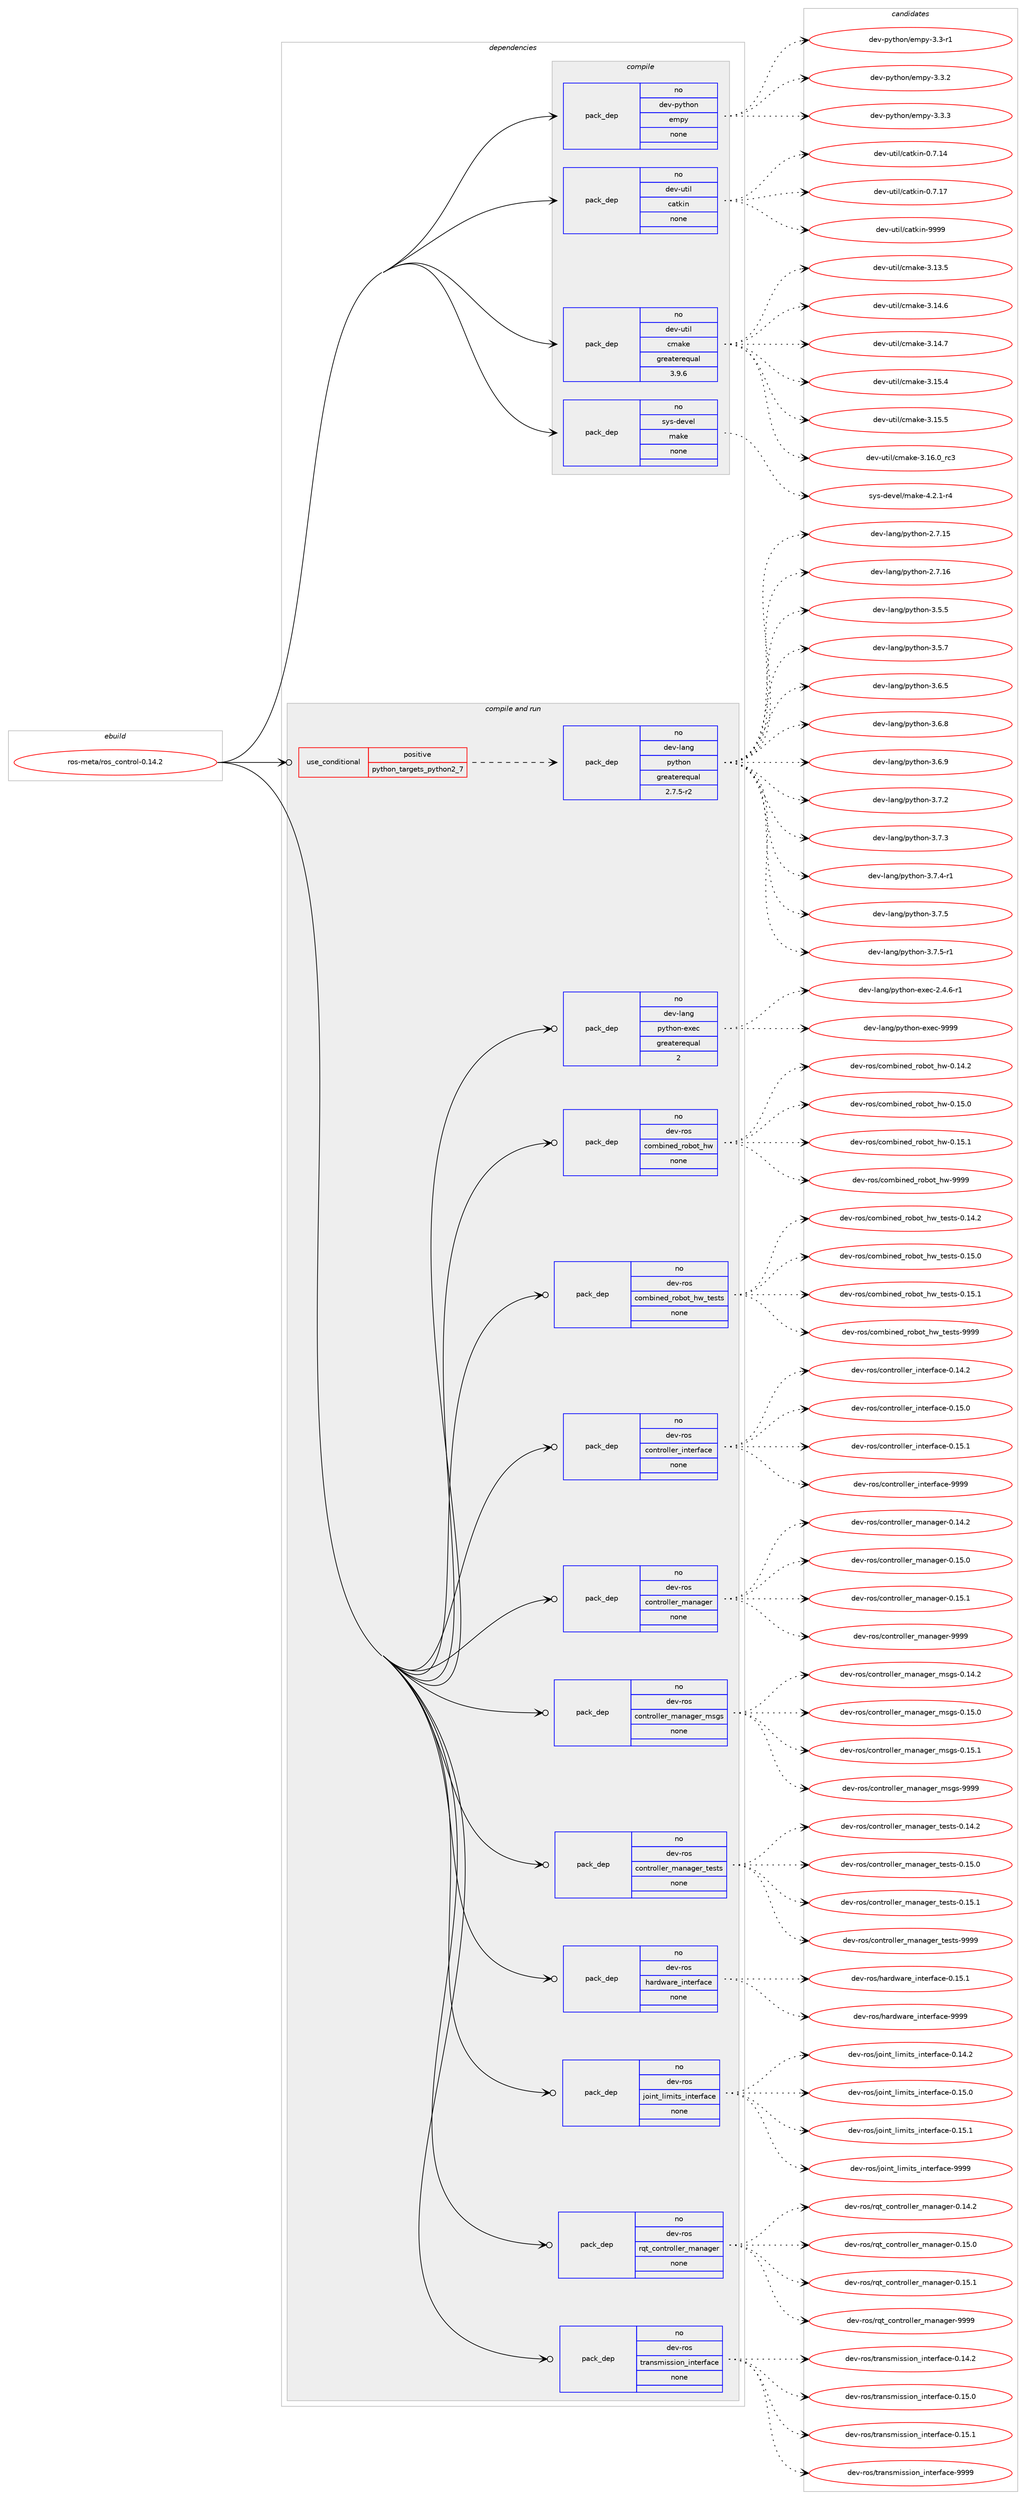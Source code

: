 digraph prolog {

# *************
# Graph options
# *************

newrank=true;
concentrate=true;
compound=true;
graph [rankdir=LR,fontname=Helvetica,fontsize=10,ranksep=1.5];#, ranksep=2.5, nodesep=0.2];
edge  [arrowhead=vee];
node  [fontname=Helvetica,fontsize=10];

# **********
# The ebuild
# **********

subgraph cluster_leftcol {
color=gray;
rank=same;
label=<<i>ebuild</i>>;
id [label="ros-meta/ros_control-0.14.2", color=red, width=4, href="../ros-meta/ros_control-0.14.2.svg"];
}

# ****************
# The dependencies
# ****************

subgraph cluster_midcol {
color=gray;
label=<<i>dependencies</i>>;
subgraph cluster_compile {
fillcolor="#eeeeee";
style=filled;
label=<<i>compile</i>>;
subgraph pack626612 {
dependency847997 [label=<<TABLE BORDER="0" CELLBORDER="1" CELLSPACING="0" CELLPADDING="4" WIDTH="220"><TR><TD ROWSPAN="6" CELLPADDING="30">pack_dep</TD></TR><TR><TD WIDTH="110">no</TD></TR><TR><TD>dev-python</TD></TR><TR><TD>empy</TD></TR><TR><TD>none</TD></TR><TR><TD></TD></TR></TABLE>>, shape=none, color=blue];
}
id:e -> dependency847997:w [weight=20,style="solid",arrowhead="vee"];
subgraph pack626613 {
dependency847998 [label=<<TABLE BORDER="0" CELLBORDER="1" CELLSPACING="0" CELLPADDING="4" WIDTH="220"><TR><TD ROWSPAN="6" CELLPADDING="30">pack_dep</TD></TR><TR><TD WIDTH="110">no</TD></TR><TR><TD>dev-util</TD></TR><TR><TD>catkin</TD></TR><TR><TD>none</TD></TR><TR><TD></TD></TR></TABLE>>, shape=none, color=blue];
}
id:e -> dependency847998:w [weight=20,style="solid",arrowhead="vee"];
subgraph pack626614 {
dependency847999 [label=<<TABLE BORDER="0" CELLBORDER="1" CELLSPACING="0" CELLPADDING="4" WIDTH="220"><TR><TD ROWSPAN="6" CELLPADDING="30">pack_dep</TD></TR><TR><TD WIDTH="110">no</TD></TR><TR><TD>dev-util</TD></TR><TR><TD>cmake</TD></TR><TR><TD>greaterequal</TD></TR><TR><TD>3.9.6</TD></TR></TABLE>>, shape=none, color=blue];
}
id:e -> dependency847999:w [weight=20,style="solid",arrowhead="vee"];
subgraph pack626615 {
dependency848000 [label=<<TABLE BORDER="0" CELLBORDER="1" CELLSPACING="0" CELLPADDING="4" WIDTH="220"><TR><TD ROWSPAN="6" CELLPADDING="30">pack_dep</TD></TR><TR><TD WIDTH="110">no</TD></TR><TR><TD>sys-devel</TD></TR><TR><TD>make</TD></TR><TR><TD>none</TD></TR><TR><TD></TD></TR></TABLE>>, shape=none, color=blue];
}
id:e -> dependency848000:w [weight=20,style="solid",arrowhead="vee"];
}
subgraph cluster_compileandrun {
fillcolor="#eeeeee";
style=filled;
label=<<i>compile and run</i>>;
subgraph cond206451 {
dependency848001 [label=<<TABLE BORDER="0" CELLBORDER="1" CELLSPACING="0" CELLPADDING="4"><TR><TD ROWSPAN="3" CELLPADDING="10">use_conditional</TD></TR><TR><TD>positive</TD></TR><TR><TD>python_targets_python2_7</TD></TR></TABLE>>, shape=none, color=red];
subgraph pack626616 {
dependency848002 [label=<<TABLE BORDER="0" CELLBORDER="1" CELLSPACING="0" CELLPADDING="4" WIDTH="220"><TR><TD ROWSPAN="6" CELLPADDING="30">pack_dep</TD></TR><TR><TD WIDTH="110">no</TD></TR><TR><TD>dev-lang</TD></TR><TR><TD>python</TD></TR><TR><TD>greaterequal</TD></TR><TR><TD>2.7.5-r2</TD></TR></TABLE>>, shape=none, color=blue];
}
dependency848001:e -> dependency848002:w [weight=20,style="dashed",arrowhead="vee"];
}
id:e -> dependency848001:w [weight=20,style="solid",arrowhead="odotvee"];
subgraph pack626617 {
dependency848003 [label=<<TABLE BORDER="0" CELLBORDER="1" CELLSPACING="0" CELLPADDING="4" WIDTH="220"><TR><TD ROWSPAN="6" CELLPADDING="30">pack_dep</TD></TR><TR><TD WIDTH="110">no</TD></TR><TR><TD>dev-lang</TD></TR><TR><TD>python-exec</TD></TR><TR><TD>greaterequal</TD></TR><TR><TD>2</TD></TR></TABLE>>, shape=none, color=blue];
}
id:e -> dependency848003:w [weight=20,style="solid",arrowhead="odotvee"];
subgraph pack626618 {
dependency848004 [label=<<TABLE BORDER="0" CELLBORDER="1" CELLSPACING="0" CELLPADDING="4" WIDTH="220"><TR><TD ROWSPAN="6" CELLPADDING="30">pack_dep</TD></TR><TR><TD WIDTH="110">no</TD></TR><TR><TD>dev-ros</TD></TR><TR><TD>combined_robot_hw</TD></TR><TR><TD>none</TD></TR><TR><TD></TD></TR></TABLE>>, shape=none, color=blue];
}
id:e -> dependency848004:w [weight=20,style="solid",arrowhead="odotvee"];
subgraph pack626619 {
dependency848005 [label=<<TABLE BORDER="0" CELLBORDER="1" CELLSPACING="0" CELLPADDING="4" WIDTH="220"><TR><TD ROWSPAN="6" CELLPADDING="30">pack_dep</TD></TR><TR><TD WIDTH="110">no</TD></TR><TR><TD>dev-ros</TD></TR><TR><TD>combined_robot_hw_tests</TD></TR><TR><TD>none</TD></TR><TR><TD></TD></TR></TABLE>>, shape=none, color=blue];
}
id:e -> dependency848005:w [weight=20,style="solid",arrowhead="odotvee"];
subgraph pack626620 {
dependency848006 [label=<<TABLE BORDER="0" CELLBORDER="1" CELLSPACING="0" CELLPADDING="4" WIDTH="220"><TR><TD ROWSPAN="6" CELLPADDING="30">pack_dep</TD></TR><TR><TD WIDTH="110">no</TD></TR><TR><TD>dev-ros</TD></TR><TR><TD>controller_interface</TD></TR><TR><TD>none</TD></TR><TR><TD></TD></TR></TABLE>>, shape=none, color=blue];
}
id:e -> dependency848006:w [weight=20,style="solid",arrowhead="odotvee"];
subgraph pack626621 {
dependency848007 [label=<<TABLE BORDER="0" CELLBORDER="1" CELLSPACING="0" CELLPADDING="4" WIDTH="220"><TR><TD ROWSPAN="6" CELLPADDING="30">pack_dep</TD></TR><TR><TD WIDTH="110">no</TD></TR><TR><TD>dev-ros</TD></TR><TR><TD>controller_manager</TD></TR><TR><TD>none</TD></TR><TR><TD></TD></TR></TABLE>>, shape=none, color=blue];
}
id:e -> dependency848007:w [weight=20,style="solid",arrowhead="odotvee"];
subgraph pack626622 {
dependency848008 [label=<<TABLE BORDER="0" CELLBORDER="1" CELLSPACING="0" CELLPADDING="4" WIDTH="220"><TR><TD ROWSPAN="6" CELLPADDING="30">pack_dep</TD></TR><TR><TD WIDTH="110">no</TD></TR><TR><TD>dev-ros</TD></TR><TR><TD>controller_manager_msgs</TD></TR><TR><TD>none</TD></TR><TR><TD></TD></TR></TABLE>>, shape=none, color=blue];
}
id:e -> dependency848008:w [weight=20,style="solid",arrowhead="odotvee"];
subgraph pack626623 {
dependency848009 [label=<<TABLE BORDER="0" CELLBORDER="1" CELLSPACING="0" CELLPADDING="4" WIDTH="220"><TR><TD ROWSPAN="6" CELLPADDING="30">pack_dep</TD></TR><TR><TD WIDTH="110">no</TD></TR><TR><TD>dev-ros</TD></TR><TR><TD>controller_manager_tests</TD></TR><TR><TD>none</TD></TR><TR><TD></TD></TR></TABLE>>, shape=none, color=blue];
}
id:e -> dependency848009:w [weight=20,style="solid",arrowhead="odotvee"];
subgraph pack626624 {
dependency848010 [label=<<TABLE BORDER="0" CELLBORDER="1" CELLSPACING="0" CELLPADDING="4" WIDTH="220"><TR><TD ROWSPAN="6" CELLPADDING="30">pack_dep</TD></TR><TR><TD WIDTH="110">no</TD></TR><TR><TD>dev-ros</TD></TR><TR><TD>hardware_interface</TD></TR><TR><TD>none</TD></TR><TR><TD></TD></TR></TABLE>>, shape=none, color=blue];
}
id:e -> dependency848010:w [weight=20,style="solid",arrowhead="odotvee"];
subgraph pack626625 {
dependency848011 [label=<<TABLE BORDER="0" CELLBORDER="1" CELLSPACING="0" CELLPADDING="4" WIDTH="220"><TR><TD ROWSPAN="6" CELLPADDING="30">pack_dep</TD></TR><TR><TD WIDTH="110">no</TD></TR><TR><TD>dev-ros</TD></TR><TR><TD>joint_limits_interface</TD></TR><TR><TD>none</TD></TR><TR><TD></TD></TR></TABLE>>, shape=none, color=blue];
}
id:e -> dependency848011:w [weight=20,style="solid",arrowhead="odotvee"];
subgraph pack626626 {
dependency848012 [label=<<TABLE BORDER="0" CELLBORDER="1" CELLSPACING="0" CELLPADDING="4" WIDTH="220"><TR><TD ROWSPAN="6" CELLPADDING="30">pack_dep</TD></TR><TR><TD WIDTH="110">no</TD></TR><TR><TD>dev-ros</TD></TR><TR><TD>rqt_controller_manager</TD></TR><TR><TD>none</TD></TR><TR><TD></TD></TR></TABLE>>, shape=none, color=blue];
}
id:e -> dependency848012:w [weight=20,style="solid",arrowhead="odotvee"];
subgraph pack626627 {
dependency848013 [label=<<TABLE BORDER="0" CELLBORDER="1" CELLSPACING="0" CELLPADDING="4" WIDTH="220"><TR><TD ROWSPAN="6" CELLPADDING="30">pack_dep</TD></TR><TR><TD WIDTH="110">no</TD></TR><TR><TD>dev-ros</TD></TR><TR><TD>transmission_interface</TD></TR><TR><TD>none</TD></TR><TR><TD></TD></TR></TABLE>>, shape=none, color=blue];
}
id:e -> dependency848013:w [weight=20,style="solid",arrowhead="odotvee"];
}
subgraph cluster_run {
fillcolor="#eeeeee";
style=filled;
label=<<i>run</i>>;
}
}

# **************
# The candidates
# **************

subgraph cluster_choices {
rank=same;
color=gray;
label=<<i>candidates</i>>;

subgraph choice626612 {
color=black;
nodesep=1;
choice1001011184511212111610411111047101109112121455146514511449 [label="dev-python/empy-3.3-r1", color=red, width=4,href="../dev-python/empy-3.3-r1.svg"];
choice1001011184511212111610411111047101109112121455146514650 [label="dev-python/empy-3.3.2", color=red, width=4,href="../dev-python/empy-3.3.2.svg"];
choice1001011184511212111610411111047101109112121455146514651 [label="dev-python/empy-3.3.3", color=red, width=4,href="../dev-python/empy-3.3.3.svg"];
dependency847997:e -> choice1001011184511212111610411111047101109112121455146514511449:w [style=dotted,weight="100"];
dependency847997:e -> choice1001011184511212111610411111047101109112121455146514650:w [style=dotted,weight="100"];
dependency847997:e -> choice1001011184511212111610411111047101109112121455146514651:w [style=dotted,weight="100"];
}
subgraph choice626613 {
color=black;
nodesep=1;
choice1001011184511711610510847999711610710511045484655464952 [label="dev-util/catkin-0.7.14", color=red, width=4,href="../dev-util/catkin-0.7.14.svg"];
choice1001011184511711610510847999711610710511045484655464955 [label="dev-util/catkin-0.7.17", color=red, width=4,href="../dev-util/catkin-0.7.17.svg"];
choice100101118451171161051084799971161071051104557575757 [label="dev-util/catkin-9999", color=red, width=4,href="../dev-util/catkin-9999.svg"];
dependency847998:e -> choice1001011184511711610510847999711610710511045484655464952:w [style=dotted,weight="100"];
dependency847998:e -> choice1001011184511711610510847999711610710511045484655464955:w [style=dotted,weight="100"];
dependency847998:e -> choice100101118451171161051084799971161071051104557575757:w [style=dotted,weight="100"];
}
subgraph choice626614 {
color=black;
nodesep=1;
choice1001011184511711610510847991099710710145514649514653 [label="dev-util/cmake-3.13.5", color=red, width=4,href="../dev-util/cmake-3.13.5.svg"];
choice1001011184511711610510847991099710710145514649524654 [label="dev-util/cmake-3.14.6", color=red, width=4,href="../dev-util/cmake-3.14.6.svg"];
choice1001011184511711610510847991099710710145514649524655 [label="dev-util/cmake-3.14.7", color=red, width=4,href="../dev-util/cmake-3.14.7.svg"];
choice1001011184511711610510847991099710710145514649534652 [label="dev-util/cmake-3.15.4", color=red, width=4,href="../dev-util/cmake-3.15.4.svg"];
choice1001011184511711610510847991099710710145514649534653 [label="dev-util/cmake-3.15.5", color=red, width=4,href="../dev-util/cmake-3.15.5.svg"];
choice1001011184511711610510847991099710710145514649544648951149951 [label="dev-util/cmake-3.16.0_rc3", color=red, width=4,href="../dev-util/cmake-3.16.0_rc3.svg"];
dependency847999:e -> choice1001011184511711610510847991099710710145514649514653:w [style=dotted,weight="100"];
dependency847999:e -> choice1001011184511711610510847991099710710145514649524654:w [style=dotted,weight="100"];
dependency847999:e -> choice1001011184511711610510847991099710710145514649524655:w [style=dotted,weight="100"];
dependency847999:e -> choice1001011184511711610510847991099710710145514649534652:w [style=dotted,weight="100"];
dependency847999:e -> choice1001011184511711610510847991099710710145514649534653:w [style=dotted,weight="100"];
dependency847999:e -> choice1001011184511711610510847991099710710145514649544648951149951:w [style=dotted,weight="100"];
}
subgraph choice626615 {
color=black;
nodesep=1;
choice1151211154510010111810110847109971071014552465046494511452 [label="sys-devel/make-4.2.1-r4", color=red, width=4,href="../sys-devel/make-4.2.1-r4.svg"];
dependency848000:e -> choice1151211154510010111810110847109971071014552465046494511452:w [style=dotted,weight="100"];
}
subgraph choice626616 {
color=black;
nodesep=1;
choice10010111845108971101034711212111610411111045504655464953 [label="dev-lang/python-2.7.15", color=red, width=4,href="../dev-lang/python-2.7.15.svg"];
choice10010111845108971101034711212111610411111045504655464954 [label="dev-lang/python-2.7.16", color=red, width=4,href="../dev-lang/python-2.7.16.svg"];
choice100101118451089711010347112121116104111110455146534653 [label="dev-lang/python-3.5.5", color=red, width=4,href="../dev-lang/python-3.5.5.svg"];
choice100101118451089711010347112121116104111110455146534655 [label="dev-lang/python-3.5.7", color=red, width=4,href="../dev-lang/python-3.5.7.svg"];
choice100101118451089711010347112121116104111110455146544653 [label="dev-lang/python-3.6.5", color=red, width=4,href="../dev-lang/python-3.6.5.svg"];
choice100101118451089711010347112121116104111110455146544656 [label="dev-lang/python-3.6.8", color=red, width=4,href="../dev-lang/python-3.6.8.svg"];
choice100101118451089711010347112121116104111110455146544657 [label="dev-lang/python-3.6.9", color=red, width=4,href="../dev-lang/python-3.6.9.svg"];
choice100101118451089711010347112121116104111110455146554650 [label="dev-lang/python-3.7.2", color=red, width=4,href="../dev-lang/python-3.7.2.svg"];
choice100101118451089711010347112121116104111110455146554651 [label="dev-lang/python-3.7.3", color=red, width=4,href="../dev-lang/python-3.7.3.svg"];
choice1001011184510897110103471121211161041111104551465546524511449 [label="dev-lang/python-3.7.4-r1", color=red, width=4,href="../dev-lang/python-3.7.4-r1.svg"];
choice100101118451089711010347112121116104111110455146554653 [label="dev-lang/python-3.7.5", color=red, width=4,href="../dev-lang/python-3.7.5.svg"];
choice1001011184510897110103471121211161041111104551465546534511449 [label="dev-lang/python-3.7.5-r1", color=red, width=4,href="../dev-lang/python-3.7.5-r1.svg"];
dependency848002:e -> choice10010111845108971101034711212111610411111045504655464953:w [style=dotted,weight="100"];
dependency848002:e -> choice10010111845108971101034711212111610411111045504655464954:w [style=dotted,weight="100"];
dependency848002:e -> choice100101118451089711010347112121116104111110455146534653:w [style=dotted,weight="100"];
dependency848002:e -> choice100101118451089711010347112121116104111110455146534655:w [style=dotted,weight="100"];
dependency848002:e -> choice100101118451089711010347112121116104111110455146544653:w [style=dotted,weight="100"];
dependency848002:e -> choice100101118451089711010347112121116104111110455146544656:w [style=dotted,weight="100"];
dependency848002:e -> choice100101118451089711010347112121116104111110455146544657:w [style=dotted,weight="100"];
dependency848002:e -> choice100101118451089711010347112121116104111110455146554650:w [style=dotted,weight="100"];
dependency848002:e -> choice100101118451089711010347112121116104111110455146554651:w [style=dotted,weight="100"];
dependency848002:e -> choice1001011184510897110103471121211161041111104551465546524511449:w [style=dotted,weight="100"];
dependency848002:e -> choice100101118451089711010347112121116104111110455146554653:w [style=dotted,weight="100"];
dependency848002:e -> choice1001011184510897110103471121211161041111104551465546534511449:w [style=dotted,weight="100"];
}
subgraph choice626617 {
color=black;
nodesep=1;
choice10010111845108971101034711212111610411111045101120101994550465246544511449 [label="dev-lang/python-exec-2.4.6-r1", color=red, width=4,href="../dev-lang/python-exec-2.4.6-r1.svg"];
choice10010111845108971101034711212111610411111045101120101994557575757 [label="dev-lang/python-exec-9999", color=red, width=4,href="../dev-lang/python-exec-9999.svg"];
dependency848003:e -> choice10010111845108971101034711212111610411111045101120101994550465246544511449:w [style=dotted,weight="100"];
dependency848003:e -> choice10010111845108971101034711212111610411111045101120101994557575757:w [style=dotted,weight="100"];
}
subgraph choice626618 {
color=black;
nodesep=1;
choice1001011184511411111547991111099810511010110095114111981111169510411945484649524650 [label="dev-ros/combined_robot_hw-0.14.2", color=red, width=4,href="../dev-ros/combined_robot_hw-0.14.2.svg"];
choice1001011184511411111547991111099810511010110095114111981111169510411945484649534648 [label="dev-ros/combined_robot_hw-0.15.0", color=red, width=4,href="../dev-ros/combined_robot_hw-0.15.0.svg"];
choice1001011184511411111547991111099810511010110095114111981111169510411945484649534649 [label="dev-ros/combined_robot_hw-0.15.1", color=red, width=4,href="../dev-ros/combined_robot_hw-0.15.1.svg"];
choice100101118451141111154799111109981051101011009511411198111116951041194557575757 [label="dev-ros/combined_robot_hw-9999", color=red, width=4,href="../dev-ros/combined_robot_hw-9999.svg"];
dependency848004:e -> choice1001011184511411111547991111099810511010110095114111981111169510411945484649524650:w [style=dotted,weight="100"];
dependency848004:e -> choice1001011184511411111547991111099810511010110095114111981111169510411945484649534648:w [style=dotted,weight="100"];
dependency848004:e -> choice1001011184511411111547991111099810511010110095114111981111169510411945484649534649:w [style=dotted,weight="100"];
dependency848004:e -> choice100101118451141111154799111109981051101011009511411198111116951041194557575757:w [style=dotted,weight="100"];
}
subgraph choice626619 {
color=black;
nodesep=1;
choice100101118451141111154799111109981051101011009511411198111116951041199511610111511611545484649524650 [label="dev-ros/combined_robot_hw_tests-0.14.2", color=red, width=4,href="../dev-ros/combined_robot_hw_tests-0.14.2.svg"];
choice100101118451141111154799111109981051101011009511411198111116951041199511610111511611545484649534648 [label="dev-ros/combined_robot_hw_tests-0.15.0", color=red, width=4,href="../dev-ros/combined_robot_hw_tests-0.15.0.svg"];
choice100101118451141111154799111109981051101011009511411198111116951041199511610111511611545484649534649 [label="dev-ros/combined_robot_hw_tests-0.15.1", color=red, width=4,href="../dev-ros/combined_robot_hw_tests-0.15.1.svg"];
choice10010111845114111115479911110998105110101100951141119811111695104119951161011151161154557575757 [label="dev-ros/combined_robot_hw_tests-9999", color=red, width=4,href="../dev-ros/combined_robot_hw_tests-9999.svg"];
dependency848005:e -> choice100101118451141111154799111109981051101011009511411198111116951041199511610111511611545484649524650:w [style=dotted,weight="100"];
dependency848005:e -> choice100101118451141111154799111109981051101011009511411198111116951041199511610111511611545484649534648:w [style=dotted,weight="100"];
dependency848005:e -> choice100101118451141111154799111109981051101011009511411198111116951041199511610111511611545484649534649:w [style=dotted,weight="100"];
dependency848005:e -> choice10010111845114111115479911110998105110101100951141119811111695104119951161011151161154557575757:w [style=dotted,weight="100"];
}
subgraph choice626620 {
color=black;
nodesep=1;
choice10010111845114111115479911111011611411110810810111495105110116101114102979910145484649524650 [label="dev-ros/controller_interface-0.14.2", color=red, width=4,href="../dev-ros/controller_interface-0.14.2.svg"];
choice10010111845114111115479911111011611411110810810111495105110116101114102979910145484649534648 [label="dev-ros/controller_interface-0.15.0", color=red, width=4,href="../dev-ros/controller_interface-0.15.0.svg"];
choice10010111845114111115479911111011611411110810810111495105110116101114102979910145484649534649 [label="dev-ros/controller_interface-0.15.1", color=red, width=4,href="../dev-ros/controller_interface-0.15.1.svg"];
choice1001011184511411111547991111101161141111081081011149510511011610111410297991014557575757 [label="dev-ros/controller_interface-9999", color=red, width=4,href="../dev-ros/controller_interface-9999.svg"];
dependency848006:e -> choice10010111845114111115479911111011611411110810810111495105110116101114102979910145484649524650:w [style=dotted,weight="100"];
dependency848006:e -> choice10010111845114111115479911111011611411110810810111495105110116101114102979910145484649534648:w [style=dotted,weight="100"];
dependency848006:e -> choice10010111845114111115479911111011611411110810810111495105110116101114102979910145484649534649:w [style=dotted,weight="100"];
dependency848006:e -> choice1001011184511411111547991111101161141111081081011149510511011610111410297991014557575757:w [style=dotted,weight="100"];
}
subgraph choice626621 {
color=black;
nodesep=1;
choice10010111845114111115479911111011611411110810810111495109971109710310111445484649524650 [label="dev-ros/controller_manager-0.14.2", color=red, width=4,href="../dev-ros/controller_manager-0.14.2.svg"];
choice10010111845114111115479911111011611411110810810111495109971109710310111445484649534648 [label="dev-ros/controller_manager-0.15.0", color=red, width=4,href="../dev-ros/controller_manager-0.15.0.svg"];
choice10010111845114111115479911111011611411110810810111495109971109710310111445484649534649 [label="dev-ros/controller_manager-0.15.1", color=red, width=4,href="../dev-ros/controller_manager-0.15.1.svg"];
choice1001011184511411111547991111101161141111081081011149510997110971031011144557575757 [label="dev-ros/controller_manager-9999", color=red, width=4,href="../dev-ros/controller_manager-9999.svg"];
dependency848007:e -> choice10010111845114111115479911111011611411110810810111495109971109710310111445484649524650:w [style=dotted,weight="100"];
dependency848007:e -> choice10010111845114111115479911111011611411110810810111495109971109710310111445484649534648:w [style=dotted,weight="100"];
dependency848007:e -> choice10010111845114111115479911111011611411110810810111495109971109710310111445484649534649:w [style=dotted,weight="100"];
dependency848007:e -> choice1001011184511411111547991111101161141111081081011149510997110971031011144557575757:w [style=dotted,weight="100"];
}
subgraph choice626622 {
color=black;
nodesep=1;
choice1001011184511411111547991111101161141111081081011149510997110971031011149510911510311545484649524650 [label="dev-ros/controller_manager_msgs-0.14.2", color=red, width=4,href="../dev-ros/controller_manager_msgs-0.14.2.svg"];
choice1001011184511411111547991111101161141111081081011149510997110971031011149510911510311545484649534648 [label="dev-ros/controller_manager_msgs-0.15.0", color=red, width=4,href="../dev-ros/controller_manager_msgs-0.15.0.svg"];
choice1001011184511411111547991111101161141111081081011149510997110971031011149510911510311545484649534649 [label="dev-ros/controller_manager_msgs-0.15.1", color=red, width=4,href="../dev-ros/controller_manager_msgs-0.15.1.svg"];
choice100101118451141111154799111110116114111108108101114951099711097103101114951091151031154557575757 [label="dev-ros/controller_manager_msgs-9999", color=red, width=4,href="../dev-ros/controller_manager_msgs-9999.svg"];
dependency848008:e -> choice1001011184511411111547991111101161141111081081011149510997110971031011149510911510311545484649524650:w [style=dotted,weight="100"];
dependency848008:e -> choice1001011184511411111547991111101161141111081081011149510997110971031011149510911510311545484649534648:w [style=dotted,weight="100"];
dependency848008:e -> choice1001011184511411111547991111101161141111081081011149510997110971031011149510911510311545484649534649:w [style=dotted,weight="100"];
dependency848008:e -> choice100101118451141111154799111110116114111108108101114951099711097103101114951091151031154557575757:w [style=dotted,weight="100"];
}
subgraph choice626623 {
color=black;
nodesep=1;
choice1001011184511411111547991111101161141111081081011149510997110971031011149511610111511611545484649524650 [label="dev-ros/controller_manager_tests-0.14.2", color=red, width=4,href="../dev-ros/controller_manager_tests-0.14.2.svg"];
choice1001011184511411111547991111101161141111081081011149510997110971031011149511610111511611545484649534648 [label="dev-ros/controller_manager_tests-0.15.0", color=red, width=4,href="../dev-ros/controller_manager_tests-0.15.0.svg"];
choice1001011184511411111547991111101161141111081081011149510997110971031011149511610111511611545484649534649 [label="dev-ros/controller_manager_tests-0.15.1", color=red, width=4,href="../dev-ros/controller_manager_tests-0.15.1.svg"];
choice100101118451141111154799111110116114111108108101114951099711097103101114951161011151161154557575757 [label="dev-ros/controller_manager_tests-9999", color=red, width=4,href="../dev-ros/controller_manager_tests-9999.svg"];
dependency848009:e -> choice1001011184511411111547991111101161141111081081011149510997110971031011149511610111511611545484649524650:w [style=dotted,weight="100"];
dependency848009:e -> choice1001011184511411111547991111101161141111081081011149510997110971031011149511610111511611545484649534648:w [style=dotted,weight="100"];
dependency848009:e -> choice1001011184511411111547991111101161141111081081011149510997110971031011149511610111511611545484649534649:w [style=dotted,weight="100"];
dependency848009:e -> choice100101118451141111154799111110116114111108108101114951099711097103101114951161011151161154557575757:w [style=dotted,weight="100"];
}
subgraph choice626624 {
color=black;
nodesep=1;
choice1001011184511411111547104971141001199711410195105110116101114102979910145484649534649 [label="dev-ros/hardware_interface-0.15.1", color=red, width=4,href="../dev-ros/hardware_interface-0.15.1.svg"];
choice100101118451141111154710497114100119971141019510511011610111410297991014557575757 [label="dev-ros/hardware_interface-9999", color=red, width=4,href="../dev-ros/hardware_interface-9999.svg"];
dependency848010:e -> choice1001011184511411111547104971141001199711410195105110116101114102979910145484649534649:w [style=dotted,weight="100"];
dependency848010:e -> choice100101118451141111154710497114100119971141019510511011610111410297991014557575757:w [style=dotted,weight="100"];
}
subgraph choice626625 {
color=black;
nodesep=1;
choice10010111845114111115471061111051101169510810510910511611595105110116101114102979910145484649524650 [label="dev-ros/joint_limits_interface-0.14.2", color=red, width=4,href="../dev-ros/joint_limits_interface-0.14.2.svg"];
choice10010111845114111115471061111051101169510810510910511611595105110116101114102979910145484649534648 [label="dev-ros/joint_limits_interface-0.15.0", color=red, width=4,href="../dev-ros/joint_limits_interface-0.15.0.svg"];
choice10010111845114111115471061111051101169510810510910511611595105110116101114102979910145484649534649 [label="dev-ros/joint_limits_interface-0.15.1", color=red, width=4,href="../dev-ros/joint_limits_interface-0.15.1.svg"];
choice1001011184511411111547106111105110116951081051091051161159510511011610111410297991014557575757 [label="dev-ros/joint_limits_interface-9999", color=red, width=4,href="../dev-ros/joint_limits_interface-9999.svg"];
dependency848011:e -> choice10010111845114111115471061111051101169510810510910511611595105110116101114102979910145484649524650:w [style=dotted,weight="100"];
dependency848011:e -> choice10010111845114111115471061111051101169510810510910511611595105110116101114102979910145484649534648:w [style=dotted,weight="100"];
dependency848011:e -> choice10010111845114111115471061111051101169510810510910511611595105110116101114102979910145484649534649:w [style=dotted,weight="100"];
dependency848011:e -> choice1001011184511411111547106111105110116951081051091051161159510511011610111410297991014557575757:w [style=dotted,weight="100"];
}
subgraph choice626626 {
color=black;
nodesep=1;
choice1001011184511411111547114113116959911111011611411110810810111495109971109710310111445484649524650 [label="dev-ros/rqt_controller_manager-0.14.2", color=red, width=4,href="../dev-ros/rqt_controller_manager-0.14.2.svg"];
choice1001011184511411111547114113116959911111011611411110810810111495109971109710310111445484649534648 [label="dev-ros/rqt_controller_manager-0.15.0", color=red, width=4,href="../dev-ros/rqt_controller_manager-0.15.0.svg"];
choice1001011184511411111547114113116959911111011611411110810810111495109971109710310111445484649534649 [label="dev-ros/rqt_controller_manager-0.15.1", color=red, width=4,href="../dev-ros/rqt_controller_manager-0.15.1.svg"];
choice100101118451141111154711411311695991111101161141111081081011149510997110971031011144557575757 [label="dev-ros/rqt_controller_manager-9999", color=red, width=4,href="../dev-ros/rqt_controller_manager-9999.svg"];
dependency848012:e -> choice1001011184511411111547114113116959911111011611411110810810111495109971109710310111445484649524650:w [style=dotted,weight="100"];
dependency848012:e -> choice1001011184511411111547114113116959911111011611411110810810111495109971109710310111445484649534648:w [style=dotted,weight="100"];
dependency848012:e -> choice1001011184511411111547114113116959911111011611411110810810111495109971109710310111445484649534649:w [style=dotted,weight="100"];
dependency848012:e -> choice100101118451141111154711411311695991111101161141111081081011149510997110971031011144557575757:w [style=dotted,weight="100"];
}
subgraph choice626627 {
color=black;
nodesep=1;
choice10010111845114111115471161149711011510910511511510511111095105110116101114102979910145484649524650 [label="dev-ros/transmission_interface-0.14.2", color=red, width=4,href="../dev-ros/transmission_interface-0.14.2.svg"];
choice10010111845114111115471161149711011510910511511510511111095105110116101114102979910145484649534648 [label="dev-ros/transmission_interface-0.15.0", color=red, width=4,href="../dev-ros/transmission_interface-0.15.0.svg"];
choice10010111845114111115471161149711011510910511511510511111095105110116101114102979910145484649534649 [label="dev-ros/transmission_interface-0.15.1", color=red, width=4,href="../dev-ros/transmission_interface-0.15.1.svg"];
choice1001011184511411111547116114971101151091051151151051111109510511011610111410297991014557575757 [label="dev-ros/transmission_interface-9999", color=red, width=4,href="../dev-ros/transmission_interface-9999.svg"];
dependency848013:e -> choice10010111845114111115471161149711011510910511511510511111095105110116101114102979910145484649524650:w [style=dotted,weight="100"];
dependency848013:e -> choice10010111845114111115471161149711011510910511511510511111095105110116101114102979910145484649534648:w [style=dotted,weight="100"];
dependency848013:e -> choice10010111845114111115471161149711011510910511511510511111095105110116101114102979910145484649534649:w [style=dotted,weight="100"];
dependency848013:e -> choice1001011184511411111547116114971101151091051151151051111109510511011610111410297991014557575757:w [style=dotted,weight="100"];
}
}

}
